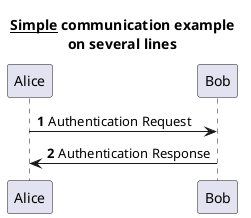 @startuml
'https://plantuml.com/sequence-diagram

autonumber

title __Simple__ **communication** example\non several lines
Alice->Bob:Authentication Request
Bob->Alice:Authentication Response
@enduml